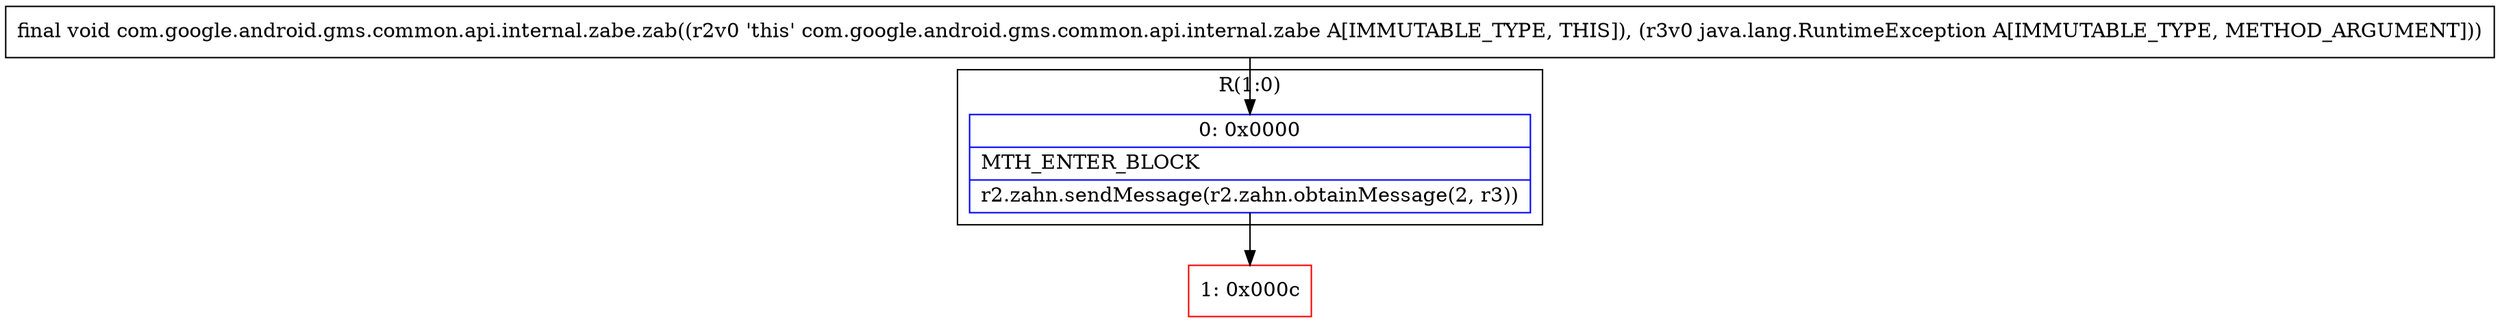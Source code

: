 digraph "CFG forcom.google.android.gms.common.api.internal.zabe.zab(Ljava\/lang\/RuntimeException;)V" {
subgraph cluster_Region_1764378391 {
label = "R(1:0)";
node [shape=record,color=blue];
Node_0 [shape=record,label="{0\:\ 0x0000|MTH_ENTER_BLOCK\l|r2.zahn.sendMessage(r2.zahn.obtainMessage(2, r3))\l}"];
}
Node_1 [shape=record,color=red,label="{1\:\ 0x000c}"];
MethodNode[shape=record,label="{final void com.google.android.gms.common.api.internal.zabe.zab((r2v0 'this' com.google.android.gms.common.api.internal.zabe A[IMMUTABLE_TYPE, THIS]), (r3v0 java.lang.RuntimeException A[IMMUTABLE_TYPE, METHOD_ARGUMENT])) }"];
MethodNode -> Node_0;
Node_0 -> Node_1;
}

